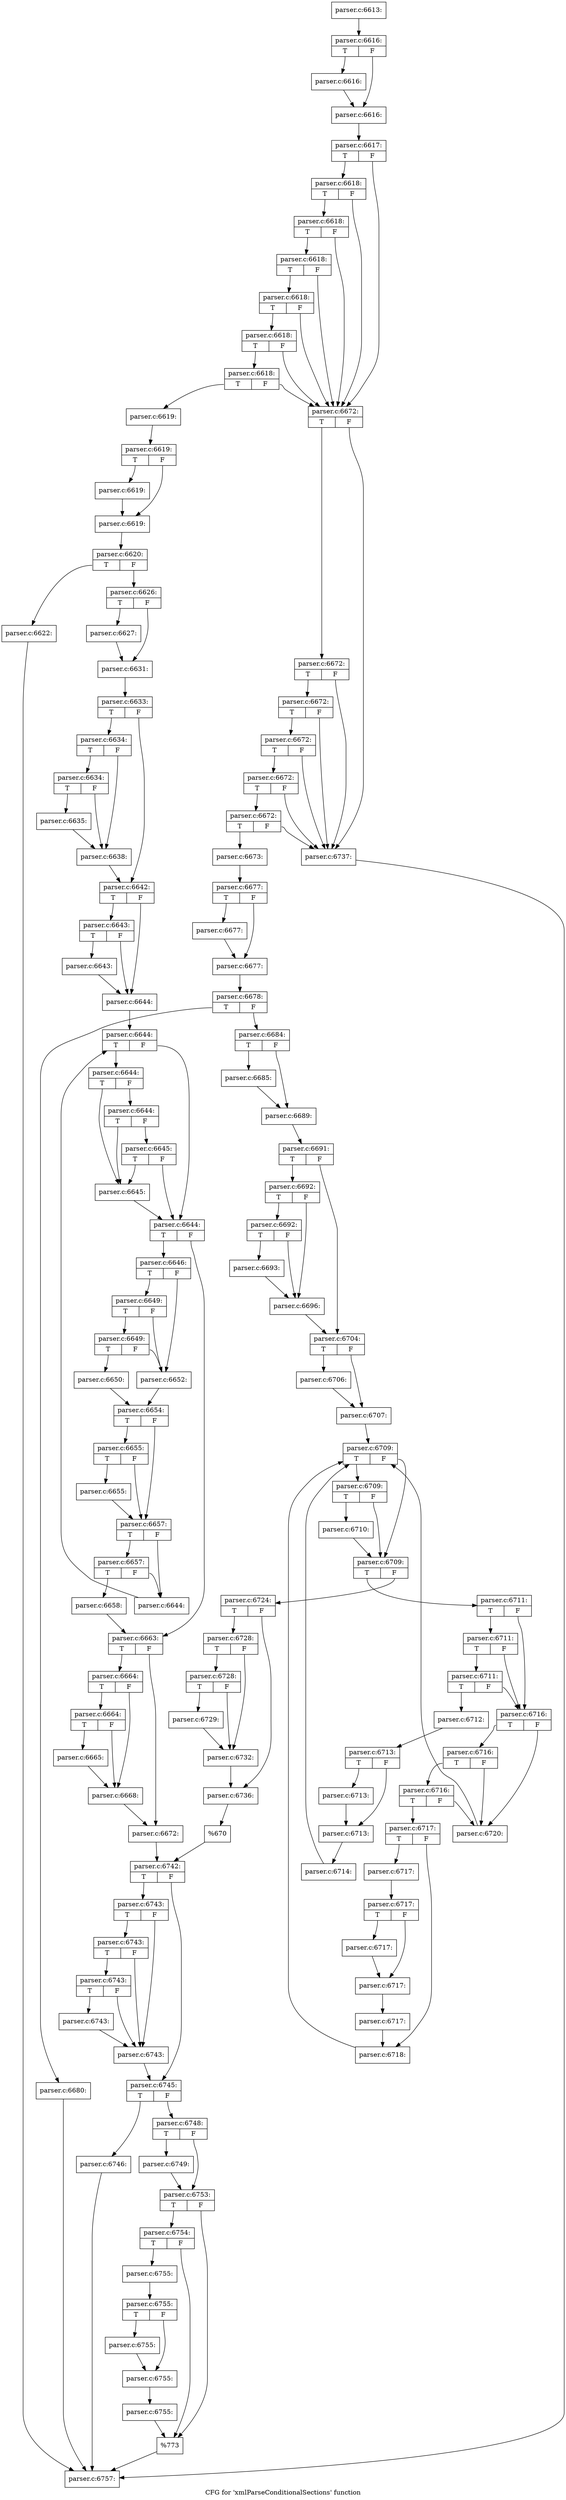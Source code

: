 digraph "CFG for 'xmlParseConditionalSections' function" {
	label="CFG for 'xmlParseConditionalSections' function";

	Node0x55d73c089950 [shape=record,label="{parser.c:6613:}"];
	Node0x55d73c089950 -> Node0x55d73c08a4f0;
	Node0x55d73c08a4f0 [shape=record,label="{parser.c:6616:|{<s0>T|<s1>F}}"];
	Node0x55d73c08a4f0:s0 -> Node0x55d73c08af20;
	Node0x55d73c08a4f0:s1 -> Node0x55d73c08af70;
	Node0x55d73c08af20 [shape=record,label="{parser.c:6616:}"];
	Node0x55d73c08af20 -> Node0x55d73c08af70;
	Node0x55d73c08af70 [shape=record,label="{parser.c:6616:}"];
	Node0x55d73c08af70 -> Node0x55d73c08a450;
	Node0x55d73c08a450 [shape=record,label="{parser.c:6617:|{<s0>T|<s1>F}}"];
	Node0x55d73c08a450:s0 -> Node0x55d73c08bb00;
	Node0x55d73c08a450:s1 -> Node0x55d73c08b8f0;
	Node0x55d73c08bb00 [shape=record,label="{parser.c:6618:|{<s0>T|<s1>F}}"];
	Node0x55d73c08bb00:s0 -> Node0x55d73c08bab0;
	Node0x55d73c08bb00:s1 -> Node0x55d73c08b8f0;
	Node0x55d73c08bab0 [shape=record,label="{parser.c:6618:|{<s0>T|<s1>F}}"];
	Node0x55d73c08bab0:s0 -> Node0x55d73c08ba60;
	Node0x55d73c08bab0:s1 -> Node0x55d73c08b8f0;
	Node0x55d73c08ba60 [shape=record,label="{parser.c:6618:|{<s0>T|<s1>F}}"];
	Node0x55d73c08ba60:s0 -> Node0x55d73c08ba10;
	Node0x55d73c08ba60:s1 -> Node0x55d73c08b8f0;
	Node0x55d73c08ba10 [shape=record,label="{parser.c:6618:|{<s0>T|<s1>F}}"];
	Node0x55d73c08ba10:s0 -> Node0x55d73c08b9c0;
	Node0x55d73c08ba10:s1 -> Node0x55d73c08b8f0;
	Node0x55d73c08b9c0 [shape=record,label="{parser.c:6618:|{<s0>T|<s1>F}}"];
	Node0x55d73c08b9c0:s0 -> Node0x55d73c08b940;
	Node0x55d73c08b9c0:s1 -> Node0x55d73c08b8f0;
	Node0x55d73c08b940 [shape=record,label="{parser.c:6618:|{<s0>T|<s1>F}}"];
	Node0x55d73c08b940:s0 -> Node0x55d73c08a4a0;
	Node0x55d73c08b940:s1 -> Node0x55d73c08b8f0;
	Node0x55d73c08a4a0 [shape=record,label="{parser.c:6619:}"];
	Node0x55d73c08a4a0 -> Node0x55d73c08de30;
	Node0x55d73c08de30 [shape=record,label="{parser.c:6619:|{<s0>T|<s1>F}}"];
	Node0x55d73c08de30:s0 -> Node0x55d73c08e8a0;
	Node0x55d73c08de30:s1 -> Node0x55d73c08e8f0;
	Node0x55d73c08e8a0 [shape=record,label="{parser.c:6619:}"];
	Node0x55d73c08e8a0 -> Node0x55d73c08e8f0;
	Node0x55d73c08e8f0 [shape=record,label="{parser.c:6619:}"];
	Node0x55d73c08e8f0 -> Node0x55d73c08dd90;
	Node0x55d73c08dd90 [shape=record,label="{parser.c:6620:|{<s0>T|<s1>F}}"];
	Node0x55d73c08dd90:s0 -> Node0x55d73c08dde0;
	Node0x55d73c08dd90:s1 -> Node0x55d73c08f270;
	Node0x55d73c08dde0 [shape=record,label="{parser.c:6622:}"];
	Node0x55d73c08dde0 -> Node0x55d73c0ad0f0;
	Node0x55d73c08f270 [shape=record,label="{parser.c:6626:|{<s0>T|<s1>F}}"];
	Node0x55d73c08f270:s0 -> Node0x55d73c08fd20;
	Node0x55d73c08f270:s1 -> Node0x55d73c08fd70;
	Node0x55d73c08fd20 [shape=record,label="{parser.c:6627:}"];
	Node0x55d73c08fd20 -> Node0x55d73c08fd70;
	Node0x55d73c08fd70 [shape=record,label="{parser.c:6631:}"];
	Node0x55d73c08fd70 -> Node0x55d73c08f220;
	Node0x55d73c08f220 [shape=record,label="{parser.c:6633:|{<s0>T|<s1>F}}"];
	Node0x55d73c08f220:s0 -> Node0x55d73c090a40;
	Node0x55d73c08f220:s1 -> Node0x55d73c090a90;
	Node0x55d73c090a40 [shape=record,label="{parser.c:6634:|{<s0>T|<s1>F}}"];
	Node0x55d73c090a40:s0 -> Node0x55d73c090e30;
	Node0x55d73c090a40:s1 -> Node0x55d73c090de0;
	Node0x55d73c090e30 [shape=record,label="{parser.c:6634:|{<s0>T|<s1>F}}"];
	Node0x55d73c090e30:s0 -> Node0x55d73c090d90;
	Node0x55d73c090e30:s1 -> Node0x55d73c090de0;
	Node0x55d73c090d90 [shape=record,label="{parser.c:6635:}"];
	Node0x55d73c090d90 -> Node0x55d73c090de0;
	Node0x55d73c090de0 [shape=record,label="{parser.c:6638:}"];
	Node0x55d73c090de0 -> Node0x55d73c090a90;
	Node0x55d73c090a90 [shape=record,label="{parser.c:6642:|{<s0>T|<s1>F}}"];
	Node0x55d73c090a90:s0 -> Node0x55d73c092560;
	Node0x55d73c090a90:s1 -> Node0x55d73c092510;
	Node0x55d73c092560 [shape=record,label="{parser.c:6643:|{<s0>T|<s1>F}}"];
	Node0x55d73c092560:s0 -> Node0x55d73c0924c0;
	Node0x55d73c092560:s1 -> Node0x55d73c092510;
	Node0x55d73c0924c0 [shape=record,label="{parser.c:6643:}"];
	Node0x55d73c0924c0 -> Node0x55d73c092510;
	Node0x55d73c092510 [shape=record,label="{parser.c:6644:}"];
	Node0x55d73c092510 -> Node0x55d73c0930e0;
	Node0x55d73c0930e0 [shape=record,label="{parser.c:6644:|{<s0>T|<s1>F}}"];
	Node0x55d73c0930e0:s0 -> Node0x55d73c093420;
	Node0x55d73c0930e0:s1 -> Node0x55d73c093380;
	Node0x55d73c093420 [shape=record,label="{parser.c:6644:|{<s0>T|<s1>F}}"];
	Node0x55d73c093420:s0 -> Node0x55d73c0933d0;
	Node0x55d73c093420:s1 -> Node0x55d73c0939c0;
	Node0x55d73c0939c0 [shape=record,label="{parser.c:6644:|{<s0>T|<s1>F}}"];
	Node0x55d73c0939c0:s0 -> Node0x55d73c0933d0;
	Node0x55d73c0939c0:s1 -> Node0x55d73c093940;
	Node0x55d73c093940 [shape=record,label="{parser.c:6645:|{<s0>T|<s1>F}}"];
	Node0x55d73c093940:s0 -> Node0x55d73c0933d0;
	Node0x55d73c093940:s1 -> Node0x55d73c093380;
	Node0x55d73c0933d0 [shape=record,label="{parser.c:6645:}"];
	Node0x55d73c0933d0 -> Node0x55d73c093380;
	Node0x55d73c093380 [shape=record,label="{parser.c:6644:|{<s0>T|<s1>F}}"];
	Node0x55d73c093380:s0 -> Node0x55d73c094920;
	Node0x55d73c093380:s1 -> Node0x55d73c093300;
	Node0x55d73c094920 [shape=record,label="{parser.c:6646:|{<s0>T|<s1>F}}"];
	Node0x55d73c094920:s0 -> Node0x55d73c095ca0;
	Node0x55d73c094920:s1 -> Node0x55d73c095bd0;
	Node0x55d73c095ca0 [shape=record,label="{parser.c:6649:|{<s0>T|<s1>F}}"];
	Node0x55d73c095ca0:s0 -> Node0x55d73c095c20;
	Node0x55d73c095ca0:s1 -> Node0x55d73c095bd0;
	Node0x55d73c095c20 [shape=record,label="{parser.c:6649:|{<s0>T|<s1>F}}"];
	Node0x55d73c095c20:s0 -> Node0x55d73c095b30;
	Node0x55d73c095c20:s1 -> Node0x55d73c095bd0;
	Node0x55d73c095b30 [shape=record,label="{parser.c:6650:}"];
	Node0x55d73c095b30 -> Node0x55d73c095b80;
	Node0x55d73c095bd0 [shape=record,label="{parser.c:6652:}"];
	Node0x55d73c095bd0 -> Node0x55d73c095b80;
	Node0x55d73c095b80 [shape=record,label="{parser.c:6654:|{<s0>T|<s1>F}}"];
	Node0x55d73c095b80:s0 -> Node0x55d73c097340;
	Node0x55d73c095b80:s1 -> Node0x55d73c0972f0;
	Node0x55d73c097340 [shape=record,label="{parser.c:6655:|{<s0>T|<s1>F}}"];
	Node0x55d73c097340:s0 -> Node0x55d73c0972a0;
	Node0x55d73c097340:s1 -> Node0x55d73c0972f0;
	Node0x55d73c0972a0 [shape=record,label="{parser.c:6655:}"];
	Node0x55d73c0972a0 -> Node0x55d73c0972f0;
	Node0x55d73c0972f0 [shape=record,label="{parser.c:6657:|{<s0>T|<s1>F}}"];
	Node0x55d73c0972f0:s0 -> Node0x55d73c097fd0;
	Node0x55d73c0972f0:s1 -> Node0x55d73c097f80;
	Node0x55d73c097fd0 [shape=record,label="{parser.c:6657:|{<s0>T|<s1>F}}"];
	Node0x55d73c097fd0:s0 -> Node0x55d73c097f30;
	Node0x55d73c097fd0:s1 -> Node0x55d73c097f80;
	Node0x55d73c097f30 [shape=record,label="{parser.c:6658:}"];
	Node0x55d73c097f30 -> Node0x55d73c093300;
	Node0x55d73c097f80 [shape=record,label="{parser.c:6644:}"];
	Node0x55d73c097f80 -> Node0x55d73c0930e0;
	Node0x55d73c093300 [shape=record,label="{parser.c:6663:|{<s0>T|<s1>F}}"];
	Node0x55d73c093300:s0 -> Node0x55d73c098ff0;
	Node0x55d73c093300:s1 -> Node0x55d73c099040;
	Node0x55d73c098ff0 [shape=record,label="{parser.c:6664:|{<s0>T|<s1>F}}"];
	Node0x55d73c098ff0:s0 -> Node0x55d73c099450;
	Node0x55d73c098ff0:s1 -> Node0x55d73c099400;
	Node0x55d73c099450 [shape=record,label="{parser.c:6664:|{<s0>T|<s1>F}}"];
	Node0x55d73c099450:s0 -> Node0x55d73c0993b0;
	Node0x55d73c099450:s1 -> Node0x55d73c099400;
	Node0x55d73c0993b0 [shape=record,label="{parser.c:6665:}"];
	Node0x55d73c0993b0 -> Node0x55d73c099400;
	Node0x55d73c099400 [shape=record,label="{parser.c:6668:}"];
	Node0x55d73c099400 -> Node0x55d73c099040;
	Node0x55d73c099040 [shape=record,label="{parser.c:6672:}"];
	Node0x55d73c099040 -> Node0x55d73c08b8a0;
	Node0x55d73c08b8f0 [shape=record,label="{parser.c:6672:|{<s0>T|<s1>F}}"];
	Node0x55d73c08b8f0:s0 -> Node0x55d73c09aed0;
	Node0x55d73c08b8f0:s1 -> Node0x55d73c09ad10;
	Node0x55d73c09aed0 [shape=record,label="{parser.c:6672:|{<s0>T|<s1>F}}"];
	Node0x55d73c09aed0:s0 -> Node0x55d73c09ae80;
	Node0x55d73c09aed0:s1 -> Node0x55d73c09ad10;
	Node0x55d73c09ae80 [shape=record,label="{parser.c:6672:|{<s0>T|<s1>F}}"];
	Node0x55d73c09ae80:s0 -> Node0x55d73c09ae30;
	Node0x55d73c09ae80:s1 -> Node0x55d73c09ad10;
	Node0x55d73c09ae30 [shape=record,label="{parser.c:6672:|{<s0>T|<s1>F}}"];
	Node0x55d73c09ae30:s0 -> Node0x55d73c09ade0;
	Node0x55d73c09ae30:s1 -> Node0x55d73c09ad10;
	Node0x55d73c09ade0 [shape=record,label="{parser.c:6672:|{<s0>T|<s1>F}}"];
	Node0x55d73c09ade0:s0 -> Node0x55d73c09ad60;
	Node0x55d73c09ade0:s1 -> Node0x55d73c09ad10;
	Node0x55d73c09ad60 [shape=record,label="{parser.c:6672:|{<s0>T|<s1>F}}"];
	Node0x55d73c09ad60:s0 -> Node0x55d73c09ac70;
	Node0x55d73c09ad60:s1 -> Node0x55d73c09ad10;
	Node0x55d73c09ac70 [shape=record,label="{parser.c:6673:}"];
	Node0x55d73c09ac70 -> Node0x55d73c09d660;
	Node0x55d73c09d660 [shape=record,label="{parser.c:6677:|{<s0>T|<s1>F}}"];
	Node0x55d73c09d660:s0 -> Node0x55d73c09e0d0;
	Node0x55d73c09d660:s1 -> Node0x55d73c09e120;
	Node0x55d73c09e0d0 [shape=record,label="{parser.c:6677:}"];
	Node0x55d73c09e0d0 -> Node0x55d73c09e120;
	Node0x55d73c09e120 [shape=record,label="{parser.c:6677:}"];
	Node0x55d73c09e120 -> Node0x55d73c09d5c0;
	Node0x55d73c09d5c0 [shape=record,label="{parser.c:6678:|{<s0>T|<s1>F}}"];
	Node0x55d73c09d5c0:s0 -> Node0x55d73c09d610;
	Node0x55d73c09d5c0:s1 -> Node0x55d73c09eaa0;
	Node0x55d73c09d610 [shape=record,label="{parser.c:6680:}"];
	Node0x55d73c09d610 -> Node0x55d73c0ad0f0;
	Node0x55d73c09eaa0 [shape=record,label="{parser.c:6684:|{<s0>T|<s1>F}}"];
	Node0x55d73c09eaa0:s0 -> Node0x55d73c09f550;
	Node0x55d73c09eaa0:s1 -> Node0x55d73c09f5a0;
	Node0x55d73c09f550 [shape=record,label="{parser.c:6685:}"];
	Node0x55d73c09f550 -> Node0x55d73c09f5a0;
	Node0x55d73c09f5a0 [shape=record,label="{parser.c:6689:}"];
	Node0x55d73c09f5a0 -> Node0x55d73c09ea50;
	Node0x55d73c09ea50 [shape=record,label="{parser.c:6691:|{<s0>T|<s1>F}}"];
	Node0x55d73c09ea50:s0 -> Node0x55d73c0a00a0;
	Node0x55d73c09ea50:s1 -> Node0x55d73c0a00f0;
	Node0x55d73c0a00a0 [shape=record,label="{parser.c:6692:|{<s0>T|<s1>F}}"];
	Node0x55d73c0a00a0:s0 -> Node0x55d73c0a0500;
	Node0x55d73c0a00a0:s1 -> Node0x55d73c0a04b0;
	Node0x55d73c0a0500 [shape=record,label="{parser.c:6692:|{<s0>T|<s1>F}}"];
	Node0x55d73c0a0500:s0 -> Node0x55d73c0a0460;
	Node0x55d73c0a0500:s1 -> Node0x55d73c0a04b0;
	Node0x55d73c0a0460 [shape=record,label="{parser.c:6693:}"];
	Node0x55d73c0a0460 -> Node0x55d73c0a04b0;
	Node0x55d73c0a04b0 [shape=record,label="{parser.c:6696:}"];
	Node0x55d73c0a04b0 -> Node0x55d73c0a00f0;
	Node0x55d73c0a00f0 [shape=record,label="{parser.c:6704:|{<s0>T|<s1>F}}"];
	Node0x55d73c0a00f0:s0 -> Node0x55d73c0a21a0;
	Node0x55d73c0a00f0:s1 -> Node0x55d73c0a21f0;
	Node0x55d73c0a21a0 [shape=record,label="{parser.c:6706:}"];
	Node0x55d73c0a21a0 -> Node0x55d73c0a21f0;
	Node0x55d73c0a21f0 [shape=record,label="{parser.c:6707:}"];
	Node0x55d73c0a21f0 -> Node0x55d73c0a2ab0;
	Node0x55d73c0a2ab0 [shape=record,label="{parser.c:6709:|{<s0>T|<s1>F}}"];
	Node0x55d73c0a2ab0:s0 -> Node0x55d73c0a2df0;
	Node0x55d73c0a2ab0:s1 -> Node0x55d73c0a2d50;
	Node0x55d73c0a2df0 [shape=record,label="{parser.c:6709:|{<s0>T|<s1>F}}"];
	Node0x55d73c0a2df0:s0 -> Node0x55d73c0a2da0;
	Node0x55d73c0a2df0:s1 -> Node0x55d73c0a2d50;
	Node0x55d73c0a2da0 [shape=record,label="{parser.c:6710:}"];
	Node0x55d73c0a2da0 -> Node0x55d73c0a2d50;
	Node0x55d73c0a2d50 [shape=record,label="{parser.c:6709:|{<s0>T|<s1>F}}"];
	Node0x55d73c0a2d50:s0 -> Node0x55d73c0a3490;
	Node0x55d73c0a2d50:s1 -> Node0x55d73c0a2cd0;
	Node0x55d73c0a3490 [shape=record,label="{parser.c:6711:|{<s0>T|<s1>F}}"];
	Node0x55d73c0a3490:s0 -> Node0x55d73c0a3ba0;
	Node0x55d73c0a3490:s1 -> Node0x55d73c0a3ad0;
	Node0x55d73c0a3ba0 [shape=record,label="{parser.c:6711:|{<s0>T|<s1>F}}"];
	Node0x55d73c0a3ba0:s0 -> Node0x55d73c0a3b20;
	Node0x55d73c0a3ba0:s1 -> Node0x55d73c0a3ad0;
	Node0x55d73c0a3b20 [shape=record,label="{parser.c:6711:|{<s0>T|<s1>F}}"];
	Node0x55d73c0a3b20:s0 -> Node0x55d73c0a3a80;
	Node0x55d73c0a3b20:s1 -> Node0x55d73c0a3ad0;
	Node0x55d73c0a3a80 [shape=record,label="{parser.c:6712:}"];
	Node0x55d73c0a3a80 -> Node0x55d73c0a4e20;
	Node0x55d73c0a4e20 [shape=record,label="{parser.c:6713:|{<s0>T|<s1>F}}"];
	Node0x55d73c0a4e20:s0 -> Node0x55d73c0a58f0;
	Node0x55d73c0a4e20:s1 -> Node0x55d73c0a5940;
	Node0x55d73c0a58f0 [shape=record,label="{parser.c:6713:}"];
	Node0x55d73c0a58f0 -> Node0x55d73c0a5940;
	Node0x55d73c0a5940 [shape=record,label="{parser.c:6713:}"];
	Node0x55d73c0a5940 -> Node0x55d73c0a4d80;
	Node0x55d73c0a4d80 [shape=record,label="{parser.c:6714:}"];
	Node0x55d73c0a4d80 -> Node0x55d73c0a2ab0;
	Node0x55d73c0a3ad0 [shape=record,label="{parser.c:6716:|{<s0>T|<s1>F}}"];
	Node0x55d73c0a3ad0:s0 -> Node0x55d73c0a6370;
	Node0x55d73c0a3ad0:s1 -> Node0x55d73c0a62a0;
	Node0x55d73c0a6370 [shape=record,label="{parser.c:6716:|{<s0>T|<s1>F}}"];
	Node0x55d73c0a6370:s0 -> Node0x55d73c0a62f0;
	Node0x55d73c0a6370:s1 -> Node0x55d73c0a62a0;
	Node0x55d73c0a62f0 [shape=record,label="{parser.c:6716:|{<s0>T|<s1>F}}"];
	Node0x55d73c0a62f0:s0 -> Node0x55d73c0a4dd0;
	Node0x55d73c0a62f0:s1 -> Node0x55d73c0a62a0;
	Node0x55d73c0a4dd0 [shape=record,label="{parser.c:6717:|{<s0>T|<s1>F}}"];
	Node0x55d73c0a4dd0:s0 -> Node0x55d73c0a74c0;
	Node0x55d73c0a4dd0:s1 -> Node0x55d73c0a7510;
	Node0x55d73c0a74c0 [shape=record,label="{parser.c:6717:}"];
	Node0x55d73c0a74c0 -> Node0x55d73c0a7960;
	Node0x55d73c0a7960 [shape=record,label="{parser.c:6717:|{<s0>T|<s1>F}}"];
	Node0x55d73c0a7960:s0 -> Node0x55d73c0a83d0;
	Node0x55d73c0a7960:s1 -> Node0x55d73c0a8420;
	Node0x55d73c0a83d0 [shape=record,label="{parser.c:6717:}"];
	Node0x55d73c0a83d0 -> Node0x55d73c0a8420;
	Node0x55d73c0a8420 [shape=record,label="{parser.c:6717:}"];
	Node0x55d73c0a8420 -> Node0x55d73c0a78c0;
	Node0x55d73c0a78c0 [shape=record,label="{parser.c:6717:}"];
	Node0x55d73c0a78c0 -> Node0x55d73c0a7510;
	Node0x55d73c0a7510 [shape=record,label="{parser.c:6718:}"];
	Node0x55d73c0a7510 -> Node0x55d73c0a2ab0;
	Node0x55d73c0a62a0 [shape=record,label="{parser.c:6720:}"];
	Node0x55d73c0a62a0 -> Node0x55d73c0a2ab0;
	Node0x55d73c0a2cd0 [shape=record,label="{parser.c:6724:|{<s0>T|<s1>F}}"];
	Node0x55d73c0a2cd0:s0 -> Node0x55d73c0a7910;
	Node0x55d73c0a2cd0:s1 -> Node0x55d73c0a9530;
	Node0x55d73c0a7910 [shape=record,label="{parser.c:6728:|{<s0>T|<s1>F}}"];
	Node0x55d73c0a7910:s0 -> Node0x55d73c0a9940;
	Node0x55d73c0a7910:s1 -> Node0x55d73c0a98f0;
	Node0x55d73c0a9940 [shape=record,label="{parser.c:6728:|{<s0>T|<s1>F}}"];
	Node0x55d73c0a9940:s0 -> Node0x55d73c0a98a0;
	Node0x55d73c0a9940:s1 -> Node0x55d73c0a98f0;
	Node0x55d73c0a98a0 [shape=record,label="{parser.c:6729:}"];
	Node0x55d73c0a98a0 -> Node0x55d73c0a98f0;
	Node0x55d73c0a98f0 [shape=record,label="{parser.c:6732:}"];
	Node0x55d73c0a98f0 -> Node0x55d73c0a9530;
	Node0x55d73c0a9530 [shape=record,label="{parser.c:6736:}"];
	Node0x55d73c0a9530 -> Node0x55d73c09acc0;
	Node0x55d73c09ad10 [shape=record,label="{parser.c:6737:}"];
	Node0x55d73c09ad10 -> Node0x55d73c0ad0f0;
	Node0x55d73c09acc0 [shape=record,label="{%670}"];
	Node0x55d73c09acc0 -> Node0x55d73c08b8a0;
	Node0x55d73c08b8a0 [shape=record,label="{parser.c:6742:|{<s0>T|<s1>F}}"];
	Node0x55d73c08b8a0:s0 -> Node0x55d73c0ab650;
	Node0x55d73c08b8a0:s1 -> Node0x55d73c0ab6a0;
	Node0x55d73c0ab650 [shape=record,label="{parser.c:6743:|{<s0>T|<s1>F}}"];
	Node0x55d73c0ab650:s0 -> Node0x55d73c0abda0;
	Node0x55d73c0ab650:s1 -> Node0x55d73c0abcd0;
	Node0x55d73c0abda0 [shape=record,label="{parser.c:6743:|{<s0>T|<s1>F}}"];
	Node0x55d73c0abda0:s0 -> Node0x55d73c0abd20;
	Node0x55d73c0abda0:s1 -> Node0x55d73c0abcd0;
	Node0x55d73c0abd20 [shape=record,label="{parser.c:6743:|{<s0>T|<s1>F}}"];
	Node0x55d73c0abd20:s0 -> Node0x55d73c0abc80;
	Node0x55d73c0abd20:s1 -> Node0x55d73c0abcd0;
	Node0x55d73c0abc80 [shape=record,label="{parser.c:6743:}"];
	Node0x55d73c0abc80 -> Node0x55d73c0abcd0;
	Node0x55d73c0abcd0 [shape=record,label="{parser.c:6743:}"];
	Node0x55d73c0abcd0 -> Node0x55d73c0ab6a0;
	Node0x55d73c0ab6a0 [shape=record,label="{parser.c:6745:|{<s0>T|<s1>F}}"];
	Node0x55d73c0ab6a0:s0 -> Node0x55d73c0ad0a0;
	Node0x55d73c0ab6a0:s1 -> Node0x55d73c0ad140;
	Node0x55d73c0ad0a0 [shape=record,label="{parser.c:6746:}"];
	Node0x55d73c0ad0a0 -> Node0x55d73c0ad0f0;
	Node0x55d73c0ad140 [shape=record,label="{parser.c:6748:|{<s0>T|<s1>F}}"];
	Node0x55d73c0ad140:s0 -> Node0x55d73c0ada70;
	Node0x55d73c0ad140:s1 -> Node0x55d73c0adac0;
	Node0x55d73c0ada70 [shape=record,label="{parser.c:6749:}"];
	Node0x55d73c0ada70 -> Node0x55d73c0adac0;
	Node0x55d73c0adac0 [shape=record,label="{parser.c:6753:|{<s0>T|<s1>F}}"];
	Node0x55d73c0adac0:s0 -> Node0x55d73c0ae4e0;
	Node0x55d73c0adac0:s1 -> Node0x55d73c0ae490;
	Node0x55d73c0ae4e0 [shape=record,label="{parser.c:6754:|{<s0>T|<s1>F}}"];
	Node0x55d73c0ae4e0:s0 -> Node0x55d73c0ae440;
	Node0x55d73c0ae4e0:s1 -> Node0x55d73c0ae490;
	Node0x55d73c0ae440 [shape=record,label="{parser.c:6755:}"];
	Node0x55d73c0ae440 -> Node0x55d73c0af170;
	Node0x55d73c0af170 [shape=record,label="{parser.c:6755:|{<s0>T|<s1>F}}"];
	Node0x55d73c0af170:s0 -> Node0x55d73c0afbe0;
	Node0x55d73c0af170:s1 -> Node0x55d73c0afc30;
	Node0x55d73c0afbe0 [shape=record,label="{parser.c:6755:}"];
	Node0x55d73c0afbe0 -> Node0x55d73c0afc30;
	Node0x55d73c0afc30 [shape=record,label="{parser.c:6755:}"];
	Node0x55d73c0afc30 -> Node0x55d73c0af0d0;
	Node0x55d73c0af0d0 [shape=record,label="{parser.c:6755:}"];
	Node0x55d73c0af0d0 -> Node0x55d73c0ae490;
	Node0x55d73c0ae490 [shape=record,label="{%773}"];
	Node0x55d73c0ae490 -> Node0x55d73c0ad0f0;
	Node0x55d73c0ad0f0 [shape=record,label="{parser.c:6757:}"];
}
